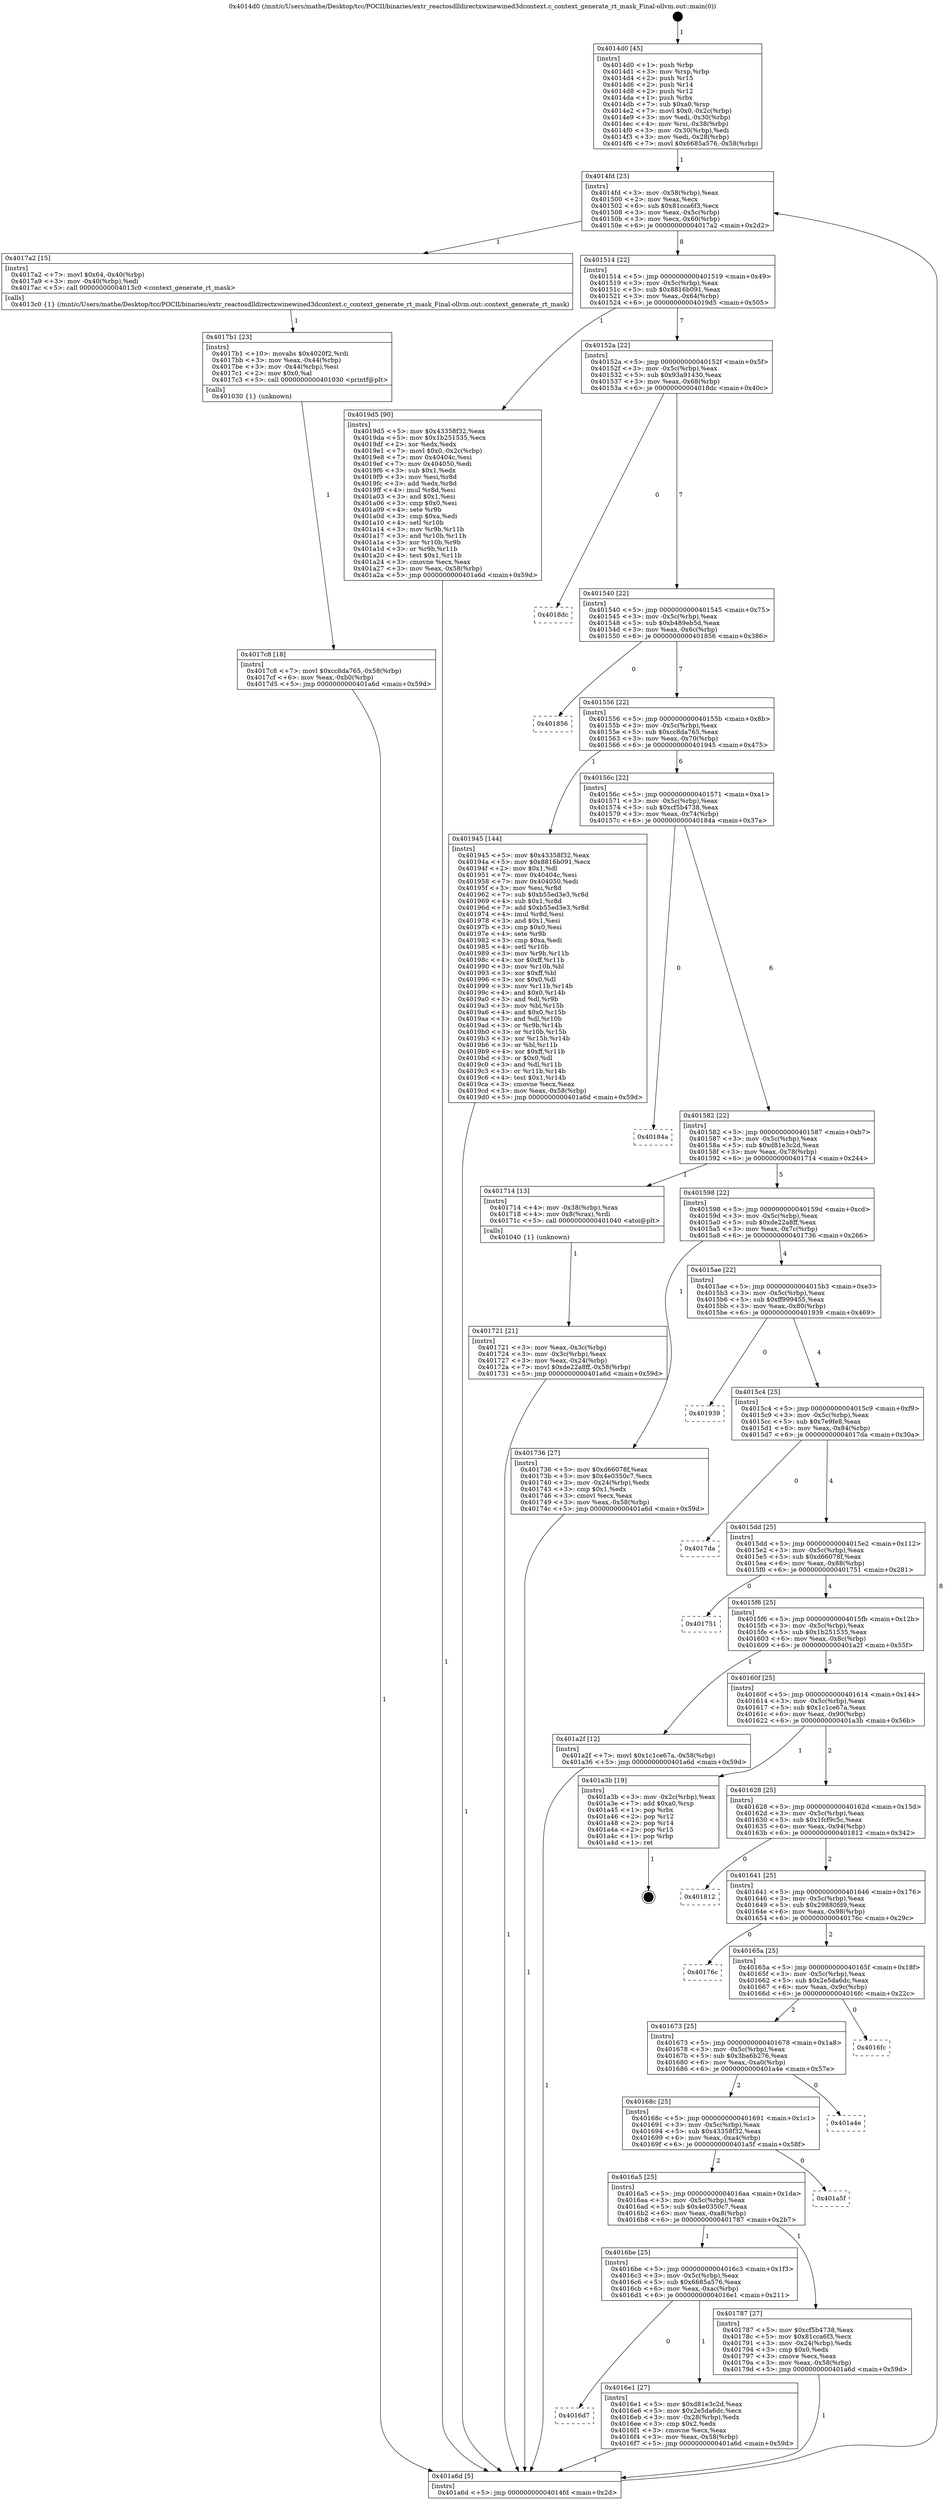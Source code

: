 digraph "0x4014d0" {
  label = "0x4014d0 (/mnt/c/Users/mathe/Desktop/tcc/POCII/binaries/extr_reactosdlldirectxwinewined3dcontext.c_context_generate_rt_mask_Final-ollvm.out::main(0))"
  labelloc = "t"
  node[shape=record]

  Entry [label="",width=0.3,height=0.3,shape=circle,fillcolor=black,style=filled]
  "0x4014fd" [label="{
     0x4014fd [23]\l
     | [instrs]\l
     &nbsp;&nbsp;0x4014fd \<+3\>: mov -0x58(%rbp),%eax\l
     &nbsp;&nbsp;0x401500 \<+2\>: mov %eax,%ecx\l
     &nbsp;&nbsp;0x401502 \<+6\>: sub $0x81cca6f3,%ecx\l
     &nbsp;&nbsp;0x401508 \<+3\>: mov %eax,-0x5c(%rbp)\l
     &nbsp;&nbsp;0x40150b \<+3\>: mov %ecx,-0x60(%rbp)\l
     &nbsp;&nbsp;0x40150e \<+6\>: je 00000000004017a2 \<main+0x2d2\>\l
  }"]
  "0x4017a2" [label="{
     0x4017a2 [15]\l
     | [instrs]\l
     &nbsp;&nbsp;0x4017a2 \<+7\>: movl $0x64,-0x40(%rbp)\l
     &nbsp;&nbsp;0x4017a9 \<+3\>: mov -0x40(%rbp),%edi\l
     &nbsp;&nbsp;0x4017ac \<+5\>: call 00000000004013c0 \<context_generate_rt_mask\>\l
     | [calls]\l
     &nbsp;&nbsp;0x4013c0 \{1\} (/mnt/c/Users/mathe/Desktop/tcc/POCII/binaries/extr_reactosdlldirectxwinewined3dcontext.c_context_generate_rt_mask_Final-ollvm.out::context_generate_rt_mask)\l
  }"]
  "0x401514" [label="{
     0x401514 [22]\l
     | [instrs]\l
     &nbsp;&nbsp;0x401514 \<+5\>: jmp 0000000000401519 \<main+0x49\>\l
     &nbsp;&nbsp;0x401519 \<+3\>: mov -0x5c(%rbp),%eax\l
     &nbsp;&nbsp;0x40151c \<+5\>: sub $0x8816b091,%eax\l
     &nbsp;&nbsp;0x401521 \<+3\>: mov %eax,-0x64(%rbp)\l
     &nbsp;&nbsp;0x401524 \<+6\>: je 00000000004019d5 \<main+0x505\>\l
  }"]
  Exit [label="",width=0.3,height=0.3,shape=circle,fillcolor=black,style=filled,peripheries=2]
  "0x4019d5" [label="{
     0x4019d5 [90]\l
     | [instrs]\l
     &nbsp;&nbsp;0x4019d5 \<+5\>: mov $0x43358f32,%eax\l
     &nbsp;&nbsp;0x4019da \<+5\>: mov $0x1b251535,%ecx\l
     &nbsp;&nbsp;0x4019df \<+2\>: xor %edx,%edx\l
     &nbsp;&nbsp;0x4019e1 \<+7\>: movl $0x0,-0x2c(%rbp)\l
     &nbsp;&nbsp;0x4019e8 \<+7\>: mov 0x40404c,%esi\l
     &nbsp;&nbsp;0x4019ef \<+7\>: mov 0x404050,%edi\l
     &nbsp;&nbsp;0x4019f6 \<+3\>: sub $0x1,%edx\l
     &nbsp;&nbsp;0x4019f9 \<+3\>: mov %esi,%r8d\l
     &nbsp;&nbsp;0x4019fc \<+3\>: add %edx,%r8d\l
     &nbsp;&nbsp;0x4019ff \<+4\>: imul %r8d,%esi\l
     &nbsp;&nbsp;0x401a03 \<+3\>: and $0x1,%esi\l
     &nbsp;&nbsp;0x401a06 \<+3\>: cmp $0x0,%esi\l
     &nbsp;&nbsp;0x401a09 \<+4\>: sete %r9b\l
     &nbsp;&nbsp;0x401a0d \<+3\>: cmp $0xa,%edi\l
     &nbsp;&nbsp;0x401a10 \<+4\>: setl %r10b\l
     &nbsp;&nbsp;0x401a14 \<+3\>: mov %r9b,%r11b\l
     &nbsp;&nbsp;0x401a17 \<+3\>: and %r10b,%r11b\l
     &nbsp;&nbsp;0x401a1a \<+3\>: xor %r10b,%r9b\l
     &nbsp;&nbsp;0x401a1d \<+3\>: or %r9b,%r11b\l
     &nbsp;&nbsp;0x401a20 \<+4\>: test $0x1,%r11b\l
     &nbsp;&nbsp;0x401a24 \<+3\>: cmovne %ecx,%eax\l
     &nbsp;&nbsp;0x401a27 \<+3\>: mov %eax,-0x58(%rbp)\l
     &nbsp;&nbsp;0x401a2a \<+5\>: jmp 0000000000401a6d \<main+0x59d\>\l
  }"]
  "0x40152a" [label="{
     0x40152a [22]\l
     | [instrs]\l
     &nbsp;&nbsp;0x40152a \<+5\>: jmp 000000000040152f \<main+0x5f\>\l
     &nbsp;&nbsp;0x40152f \<+3\>: mov -0x5c(%rbp),%eax\l
     &nbsp;&nbsp;0x401532 \<+5\>: sub $0x93a91430,%eax\l
     &nbsp;&nbsp;0x401537 \<+3\>: mov %eax,-0x68(%rbp)\l
     &nbsp;&nbsp;0x40153a \<+6\>: je 00000000004018dc \<main+0x40c\>\l
  }"]
  "0x4017c8" [label="{
     0x4017c8 [18]\l
     | [instrs]\l
     &nbsp;&nbsp;0x4017c8 \<+7\>: movl $0xcc8da765,-0x58(%rbp)\l
     &nbsp;&nbsp;0x4017cf \<+6\>: mov %eax,-0xb0(%rbp)\l
     &nbsp;&nbsp;0x4017d5 \<+5\>: jmp 0000000000401a6d \<main+0x59d\>\l
  }"]
  "0x4018dc" [label="{
     0x4018dc\l
  }", style=dashed]
  "0x401540" [label="{
     0x401540 [22]\l
     | [instrs]\l
     &nbsp;&nbsp;0x401540 \<+5\>: jmp 0000000000401545 \<main+0x75\>\l
     &nbsp;&nbsp;0x401545 \<+3\>: mov -0x5c(%rbp),%eax\l
     &nbsp;&nbsp;0x401548 \<+5\>: sub $0xb489eb5d,%eax\l
     &nbsp;&nbsp;0x40154d \<+3\>: mov %eax,-0x6c(%rbp)\l
     &nbsp;&nbsp;0x401550 \<+6\>: je 0000000000401856 \<main+0x386\>\l
  }"]
  "0x4017b1" [label="{
     0x4017b1 [23]\l
     | [instrs]\l
     &nbsp;&nbsp;0x4017b1 \<+10\>: movabs $0x4020f2,%rdi\l
     &nbsp;&nbsp;0x4017bb \<+3\>: mov %eax,-0x44(%rbp)\l
     &nbsp;&nbsp;0x4017be \<+3\>: mov -0x44(%rbp),%esi\l
     &nbsp;&nbsp;0x4017c1 \<+2\>: mov $0x0,%al\l
     &nbsp;&nbsp;0x4017c3 \<+5\>: call 0000000000401030 \<printf@plt\>\l
     | [calls]\l
     &nbsp;&nbsp;0x401030 \{1\} (unknown)\l
  }"]
  "0x401856" [label="{
     0x401856\l
  }", style=dashed]
  "0x401556" [label="{
     0x401556 [22]\l
     | [instrs]\l
     &nbsp;&nbsp;0x401556 \<+5\>: jmp 000000000040155b \<main+0x8b\>\l
     &nbsp;&nbsp;0x40155b \<+3\>: mov -0x5c(%rbp),%eax\l
     &nbsp;&nbsp;0x40155e \<+5\>: sub $0xcc8da765,%eax\l
     &nbsp;&nbsp;0x401563 \<+3\>: mov %eax,-0x70(%rbp)\l
     &nbsp;&nbsp;0x401566 \<+6\>: je 0000000000401945 \<main+0x475\>\l
  }"]
  "0x401721" [label="{
     0x401721 [21]\l
     | [instrs]\l
     &nbsp;&nbsp;0x401721 \<+3\>: mov %eax,-0x3c(%rbp)\l
     &nbsp;&nbsp;0x401724 \<+3\>: mov -0x3c(%rbp),%eax\l
     &nbsp;&nbsp;0x401727 \<+3\>: mov %eax,-0x24(%rbp)\l
     &nbsp;&nbsp;0x40172a \<+7\>: movl $0xde22a8ff,-0x58(%rbp)\l
     &nbsp;&nbsp;0x401731 \<+5\>: jmp 0000000000401a6d \<main+0x59d\>\l
  }"]
  "0x401945" [label="{
     0x401945 [144]\l
     | [instrs]\l
     &nbsp;&nbsp;0x401945 \<+5\>: mov $0x43358f32,%eax\l
     &nbsp;&nbsp;0x40194a \<+5\>: mov $0x8816b091,%ecx\l
     &nbsp;&nbsp;0x40194f \<+2\>: mov $0x1,%dl\l
     &nbsp;&nbsp;0x401951 \<+7\>: mov 0x40404c,%esi\l
     &nbsp;&nbsp;0x401958 \<+7\>: mov 0x404050,%edi\l
     &nbsp;&nbsp;0x40195f \<+3\>: mov %esi,%r8d\l
     &nbsp;&nbsp;0x401962 \<+7\>: sub $0xb55ed3e3,%r8d\l
     &nbsp;&nbsp;0x401969 \<+4\>: sub $0x1,%r8d\l
     &nbsp;&nbsp;0x40196d \<+7\>: add $0xb55ed3e3,%r8d\l
     &nbsp;&nbsp;0x401974 \<+4\>: imul %r8d,%esi\l
     &nbsp;&nbsp;0x401978 \<+3\>: and $0x1,%esi\l
     &nbsp;&nbsp;0x40197b \<+3\>: cmp $0x0,%esi\l
     &nbsp;&nbsp;0x40197e \<+4\>: sete %r9b\l
     &nbsp;&nbsp;0x401982 \<+3\>: cmp $0xa,%edi\l
     &nbsp;&nbsp;0x401985 \<+4\>: setl %r10b\l
     &nbsp;&nbsp;0x401989 \<+3\>: mov %r9b,%r11b\l
     &nbsp;&nbsp;0x40198c \<+4\>: xor $0xff,%r11b\l
     &nbsp;&nbsp;0x401990 \<+3\>: mov %r10b,%bl\l
     &nbsp;&nbsp;0x401993 \<+3\>: xor $0xff,%bl\l
     &nbsp;&nbsp;0x401996 \<+3\>: xor $0x0,%dl\l
     &nbsp;&nbsp;0x401999 \<+3\>: mov %r11b,%r14b\l
     &nbsp;&nbsp;0x40199c \<+4\>: and $0x0,%r14b\l
     &nbsp;&nbsp;0x4019a0 \<+3\>: and %dl,%r9b\l
     &nbsp;&nbsp;0x4019a3 \<+3\>: mov %bl,%r15b\l
     &nbsp;&nbsp;0x4019a6 \<+4\>: and $0x0,%r15b\l
     &nbsp;&nbsp;0x4019aa \<+3\>: and %dl,%r10b\l
     &nbsp;&nbsp;0x4019ad \<+3\>: or %r9b,%r14b\l
     &nbsp;&nbsp;0x4019b0 \<+3\>: or %r10b,%r15b\l
     &nbsp;&nbsp;0x4019b3 \<+3\>: xor %r15b,%r14b\l
     &nbsp;&nbsp;0x4019b6 \<+3\>: or %bl,%r11b\l
     &nbsp;&nbsp;0x4019b9 \<+4\>: xor $0xff,%r11b\l
     &nbsp;&nbsp;0x4019bd \<+3\>: or $0x0,%dl\l
     &nbsp;&nbsp;0x4019c0 \<+3\>: and %dl,%r11b\l
     &nbsp;&nbsp;0x4019c3 \<+3\>: or %r11b,%r14b\l
     &nbsp;&nbsp;0x4019c6 \<+4\>: test $0x1,%r14b\l
     &nbsp;&nbsp;0x4019ca \<+3\>: cmovne %ecx,%eax\l
     &nbsp;&nbsp;0x4019cd \<+3\>: mov %eax,-0x58(%rbp)\l
     &nbsp;&nbsp;0x4019d0 \<+5\>: jmp 0000000000401a6d \<main+0x59d\>\l
  }"]
  "0x40156c" [label="{
     0x40156c [22]\l
     | [instrs]\l
     &nbsp;&nbsp;0x40156c \<+5\>: jmp 0000000000401571 \<main+0xa1\>\l
     &nbsp;&nbsp;0x401571 \<+3\>: mov -0x5c(%rbp),%eax\l
     &nbsp;&nbsp;0x401574 \<+5\>: sub $0xcf5b4738,%eax\l
     &nbsp;&nbsp;0x401579 \<+3\>: mov %eax,-0x74(%rbp)\l
     &nbsp;&nbsp;0x40157c \<+6\>: je 000000000040184a \<main+0x37a\>\l
  }"]
  "0x4014d0" [label="{
     0x4014d0 [45]\l
     | [instrs]\l
     &nbsp;&nbsp;0x4014d0 \<+1\>: push %rbp\l
     &nbsp;&nbsp;0x4014d1 \<+3\>: mov %rsp,%rbp\l
     &nbsp;&nbsp;0x4014d4 \<+2\>: push %r15\l
     &nbsp;&nbsp;0x4014d6 \<+2\>: push %r14\l
     &nbsp;&nbsp;0x4014d8 \<+2\>: push %r12\l
     &nbsp;&nbsp;0x4014da \<+1\>: push %rbx\l
     &nbsp;&nbsp;0x4014db \<+7\>: sub $0xa0,%rsp\l
     &nbsp;&nbsp;0x4014e2 \<+7\>: movl $0x0,-0x2c(%rbp)\l
     &nbsp;&nbsp;0x4014e9 \<+3\>: mov %edi,-0x30(%rbp)\l
     &nbsp;&nbsp;0x4014ec \<+4\>: mov %rsi,-0x38(%rbp)\l
     &nbsp;&nbsp;0x4014f0 \<+3\>: mov -0x30(%rbp),%edi\l
     &nbsp;&nbsp;0x4014f3 \<+3\>: mov %edi,-0x28(%rbp)\l
     &nbsp;&nbsp;0x4014f6 \<+7\>: movl $0x6685a576,-0x58(%rbp)\l
  }"]
  "0x40184a" [label="{
     0x40184a\l
  }", style=dashed]
  "0x401582" [label="{
     0x401582 [22]\l
     | [instrs]\l
     &nbsp;&nbsp;0x401582 \<+5\>: jmp 0000000000401587 \<main+0xb7\>\l
     &nbsp;&nbsp;0x401587 \<+3\>: mov -0x5c(%rbp),%eax\l
     &nbsp;&nbsp;0x40158a \<+5\>: sub $0xd81e3c2d,%eax\l
     &nbsp;&nbsp;0x40158f \<+3\>: mov %eax,-0x78(%rbp)\l
     &nbsp;&nbsp;0x401592 \<+6\>: je 0000000000401714 \<main+0x244\>\l
  }"]
  "0x401a6d" [label="{
     0x401a6d [5]\l
     | [instrs]\l
     &nbsp;&nbsp;0x401a6d \<+5\>: jmp 00000000004014fd \<main+0x2d\>\l
  }"]
  "0x401714" [label="{
     0x401714 [13]\l
     | [instrs]\l
     &nbsp;&nbsp;0x401714 \<+4\>: mov -0x38(%rbp),%rax\l
     &nbsp;&nbsp;0x401718 \<+4\>: mov 0x8(%rax),%rdi\l
     &nbsp;&nbsp;0x40171c \<+5\>: call 0000000000401040 \<atoi@plt\>\l
     | [calls]\l
     &nbsp;&nbsp;0x401040 \{1\} (unknown)\l
  }"]
  "0x401598" [label="{
     0x401598 [22]\l
     | [instrs]\l
     &nbsp;&nbsp;0x401598 \<+5\>: jmp 000000000040159d \<main+0xcd\>\l
     &nbsp;&nbsp;0x40159d \<+3\>: mov -0x5c(%rbp),%eax\l
     &nbsp;&nbsp;0x4015a0 \<+5\>: sub $0xde22a8ff,%eax\l
     &nbsp;&nbsp;0x4015a5 \<+3\>: mov %eax,-0x7c(%rbp)\l
     &nbsp;&nbsp;0x4015a8 \<+6\>: je 0000000000401736 \<main+0x266\>\l
  }"]
  "0x4016d7" [label="{
     0x4016d7\l
  }", style=dashed]
  "0x401736" [label="{
     0x401736 [27]\l
     | [instrs]\l
     &nbsp;&nbsp;0x401736 \<+5\>: mov $0xd66078f,%eax\l
     &nbsp;&nbsp;0x40173b \<+5\>: mov $0x4e0350c7,%ecx\l
     &nbsp;&nbsp;0x401740 \<+3\>: mov -0x24(%rbp),%edx\l
     &nbsp;&nbsp;0x401743 \<+3\>: cmp $0x1,%edx\l
     &nbsp;&nbsp;0x401746 \<+3\>: cmovl %ecx,%eax\l
     &nbsp;&nbsp;0x401749 \<+3\>: mov %eax,-0x58(%rbp)\l
     &nbsp;&nbsp;0x40174c \<+5\>: jmp 0000000000401a6d \<main+0x59d\>\l
  }"]
  "0x4015ae" [label="{
     0x4015ae [22]\l
     | [instrs]\l
     &nbsp;&nbsp;0x4015ae \<+5\>: jmp 00000000004015b3 \<main+0xe3\>\l
     &nbsp;&nbsp;0x4015b3 \<+3\>: mov -0x5c(%rbp),%eax\l
     &nbsp;&nbsp;0x4015b6 \<+5\>: sub $0xff999455,%eax\l
     &nbsp;&nbsp;0x4015bb \<+3\>: mov %eax,-0x80(%rbp)\l
     &nbsp;&nbsp;0x4015be \<+6\>: je 0000000000401939 \<main+0x469\>\l
  }"]
  "0x4016e1" [label="{
     0x4016e1 [27]\l
     | [instrs]\l
     &nbsp;&nbsp;0x4016e1 \<+5\>: mov $0xd81e3c2d,%eax\l
     &nbsp;&nbsp;0x4016e6 \<+5\>: mov $0x2e5da6dc,%ecx\l
     &nbsp;&nbsp;0x4016eb \<+3\>: mov -0x28(%rbp),%edx\l
     &nbsp;&nbsp;0x4016ee \<+3\>: cmp $0x2,%edx\l
     &nbsp;&nbsp;0x4016f1 \<+3\>: cmovne %ecx,%eax\l
     &nbsp;&nbsp;0x4016f4 \<+3\>: mov %eax,-0x58(%rbp)\l
     &nbsp;&nbsp;0x4016f7 \<+5\>: jmp 0000000000401a6d \<main+0x59d\>\l
  }"]
  "0x401939" [label="{
     0x401939\l
  }", style=dashed]
  "0x4015c4" [label="{
     0x4015c4 [25]\l
     | [instrs]\l
     &nbsp;&nbsp;0x4015c4 \<+5\>: jmp 00000000004015c9 \<main+0xf9\>\l
     &nbsp;&nbsp;0x4015c9 \<+3\>: mov -0x5c(%rbp),%eax\l
     &nbsp;&nbsp;0x4015cc \<+5\>: sub $0x7e9fe8,%eax\l
     &nbsp;&nbsp;0x4015d1 \<+6\>: mov %eax,-0x84(%rbp)\l
     &nbsp;&nbsp;0x4015d7 \<+6\>: je 00000000004017da \<main+0x30a\>\l
  }"]
  "0x4016be" [label="{
     0x4016be [25]\l
     | [instrs]\l
     &nbsp;&nbsp;0x4016be \<+5\>: jmp 00000000004016c3 \<main+0x1f3\>\l
     &nbsp;&nbsp;0x4016c3 \<+3\>: mov -0x5c(%rbp),%eax\l
     &nbsp;&nbsp;0x4016c6 \<+5\>: sub $0x6685a576,%eax\l
     &nbsp;&nbsp;0x4016cb \<+6\>: mov %eax,-0xac(%rbp)\l
     &nbsp;&nbsp;0x4016d1 \<+6\>: je 00000000004016e1 \<main+0x211\>\l
  }"]
  "0x4017da" [label="{
     0x4017da\l
  }", style=dashed]
  "0x4015dd" [label="{
     0x4015dd [25]\l
     | [instrs]\l
     &nbsp;&nbsp;0x4015dd \<+5\>: jmp 00000000004015e2 \<main+0x112\>\l
     &nbsp;&nbsp;0x4015e2 \<+3\>: mov -0x5c(%rbp),%eax\l
     &nbsp;&nbsp;0x4015e5 \<+5\>: sub $0xd66078f,%eax\l
     &nbsp;&nbsp;0x4015ea \<+6\>: mov %eax,-0x88(%rbp)\l
     &nbsp;&nbsp;0x4015f0 \<+6\>: je 0000000000401751 \<main+0x281\>\l
  }"]
  "0x401787" [label="{
     0x401787 [27]\l
     | [instrs]\l
     &nbsp;&nbsp;0x401787 \<+5\>: mov $0xcf5b4738,%eax\l
     &nbsp;&nbsp;0x40178c \<+5\>: mov $0x81cca6f3,%ecx\l
     &nbsp;&nbsp;0x401791 \<+3\>: mov -0x24(%rbp),%edx\l
     &nbsp;&nbsp;0x401794 \<+3\>: cmp $0x0,%edx\l
     &nbsp;&nbsp;0x401797 \<+3\>: cmove %ecx,%eax\l
     &nbsp;&nbsp;0x40179a \<+3\>: mov %eax,-0x58(%rbp)\l
     &nbsp;&nbsp;0x40179d \<+5\>: jmp 0000000000401a6d \<main+0x59d\>\l
  }"]
  "0x401751" [label="{
     0x401751\l
  }", style=dashed]
  "0x4015f6" [label="{
     0x4015f6 [25]\l
     | [instrs]\l
     &nbsp;&nbsp;0x4015f6 \<+5\>: jmp 00000000004015fb \<main+0x12b\>\l
     &nbsp;&nbsp;0x4015fb \<+3\>: mov -0x5c(%rbp),%eax\l
     &nbsp;&nbsp;0x4015fe \<+5\>: sub $0x1b251535,%eax\l
     &nbsp;&nbsp;0x401603 \<+6\>: mov %eax,-0x8c(%rbp)\l
     &nbsp;&nbsp;0x401609 \<+6\>: je 0000000000401a2f \<main+0x55f\>\l
  }"]
  "0x4016a5" [label="{
     0x4016a5 [25]\l
     | [instrs]\l
     &nbsp;&nbsp;0x4016a5 \<+5\>: jmp 00000000004016aa \<main+0x1da\>\l
     &nbsp;&nbsp;0x4016aa \<+3\>: mov -0x5c(%rbp),%eax\l
     &nbsp;&nbsp;0x4016ad \<+5\>: sub $0x4e0350c7,%eax\l
     &nbsp;&nbsp;0x4016b2 \<+6\>: mov %eax,-0xa8(%rbp)\l
     &nbsp;&nbsp;0x4016b8 \<+6\>: je 0000000000401787 \<main+0x2b7\>\l
  }"]
  "0x401a2f" [label="{
     0x401a2f [12]\l
     | [instrs]\l
     &nbsp;&nbsp;0x401a2f \<+7\>: movl $0x1c1ce67a,-0x58(%rbp)\l
     &nbsp;&nbsp;0x401a36 \<+5\>: jmp 0000000000401a6d \<main+0x59d\>\l
  }"]
  "0x40160f" [label="{
     0x40160f [25]\l
     | [instrs]\l
     &nbsp;&nbsp;0x40160f \<+5\>: jmp 0000000000401614 \<main+0x144\>\l
     &nbsp;&nbsp;0x401614 \<+3\>: mov -0x5c(%rbp),%eax\l
     &nbsp;&nbsp;0x401617 \<+5\>: sub $0x1c1ce67a,%eax\l
     &nbsp;&nbsp;0x40161c \<+6\>: mov %eax,-0x90(%rbp)\l
     &nbsp;&nbsp;0x401622 \<+6\>: je 0000000000401a3b \<main+0x56b\>\l
  }"]
  "0x401a5f" [label="{
     0x401a5f\l
  }", style=dashed]
  "0x401a3b" [label="{
     0x401a3b [19]\l
     | [instrs]\l
     &nbsp;&nbsp;0x401a3b \<+3\>: mov -0x2c(%rbp),%eax\l
     &nbsp;&nbsp;0x401a3e \<+7\>: add $0xa0,%rsp\l
     &nbsp;&nbsp;0x401a45 \<+1\>: pop %rbx\l
     &nbsp;&nbsp;0x401a46 \<+2\>: pop %r12\l
     &nbsp;&nbsp;0x401a48 \<+2\>: pop %r14\l
     &nbsp;&nbsp;0x401a4a \<+2\>: pop %r15\l
     &nbsp;&nbsp;0x401a4c \<+1\>: pop %rbp\l
     &nbsp;&nbsp;0x401a4d \<+1\>: ret\l
  }"]
  "0x401628" [label="{
     0x401628 [25]\l
     | [instrs]\l
     &nbsp;&nbsp;0x401628 \<+5\>: jmp 000000000040162d \<main+0x15d\>\l
     &nbsp;&nbsp;0x40162d \<+3\>: mov -0x5c(%rbp),%eax\l
     &nbsp;&nbsp;0x401630 \<+5\>: sub $0x1fcf9c5c,%eax\l
     &nbsp;&nbsp;0x401635 \<+6\>: mov %eax,-0x94(%rbp)\l
     &nbsp;&nbsp;0x40163b \<+6\>: je 0000000000401812 \<main+0x342\>\l
  }"]
  "0x40168c" [label="{
     0x40168c [25]\l
     | [instrs]\l
     &nbsp;&nbsp;0x40168c \<+5\>: jmp 0000000000401691 \<main+0x1c1\>\l
     &nbsp;&nbsp;0x401691 \<+3\>: mov -0x5c(%rbp),%eax\l
     &nbsp;&nbsp;0x401694 \<+5\>: sub $0x43358f32,%eax\l
     &nbsp;&nbsp;0x401699 \<+6\>: mov %eax,-0xa4(%rbp)\l
     &nbsp;&nbsp;0x40169f \<+6\>: je 0000000000401a5f \<main+0x58f\>\l
  }"]
  "0x401812" [label="{
     0x401812\l
  }", style=dashed]
  "0x401641" [label="{
     0x401641 [25]\l
     | [instrs]\l
     &nbsp;&nbsp;0x401641 \<+5\>: jmp 0000000000401646 \<main+0x176\>\l
     &nbsp;&nbsp;0x401646 \<+3\>: mov -0x5c(%rbp),%eax\l
     &nbsp;&nbsp;0x401649 \<+5\>: sub $0x29880fd9,%eax\l
     &nbsp;&nbsp;0x40164e \<+6\>: mov %eax,-0x98(%rbp)\l
     &nbsp;&nbsp;0x401654 \<+6\>: je 000000000040176c \<main+0x29c\>\l
  }"]
  "0x401a4e" [label="{
     0x401a4e\l
  }", style=dashed]
  "0x40176c" [label="{
     0x40176c\l
  }", style=dashed]
  "0x40165a" [label="{
     0x40165a [25]\l
     | [instrs]\l
     &nbsp;&nbsp;0x40165a \<+5\>: jmp 000000000040165f \<main+0x18f\>\l
     &nbsp;&nbsp;0x40165f \<+3\>: mov -0x5c(%rbp),%eax\l
     &nbsp;&nbsp;0x401662 \<+5\>: sub $0x2e5da6dc,%eax\l
     &nbsp;&nbsp;0x401667 \<+6\>: mov %eax,-0x9c(%rbp)\l
     &nbsp;&nbsp;0x40166d \<+6\>: je 00000000004016fc \<main+0x22c\>\l
  }"]
  "0x401673" [label="{
     0x401673 [25]\l
     | [instrs]\l
     &nbsp;&nbsp;0x401673 \<+5\>: jmp 0000000000401678 \<main+0x1a8\>\l
     &nbsp;&nbsp;0x401678 \<+3\>: mov -0x5c(%rbp),%eax\l
     &nbsp;&nbsp;0x40167b \<+5\>: sub $0x3ba6b276,%eax\l
     &nbsp;&nbsp;0x401680 \<+6\>: mov %eax,-0xa0(%rbp)\l
     &nbsp;&nbsp;0x401686 \<+6\>: je 0000000000401a4e \<main+0x57e\>\l
  }"]
  "0x4016fc" [label="{
     0x4016fc\l
  }", style=dashed]
  Entry -> "0x4014d0" [label=" 1"]
  "0x4014fd" -> "0x4017a2" [label=" 1"]
  "0x4014fd" -> "0x401514" [label=" 8"]
  "0x401a3b" -> Exit [label=" 1"]
  "0x401514" -> "0x4019d5" [label=" 1"]
  "0x401514" -> "0x40152a" [label=" 7"]
  "0x401a2f" -> "0x401a6d" [label=" 1"]
  "0x40152a" -> "0x4018dc" [label=" 0"]
  "0x40152a" -> "0x401540" [label=" 7"]
  "0x4019d5" -> "0x401a6d" [label=" 1"]
  "0x401540" -> "0x401856" [label=" 0"]
  "0x401540" -> "0x401556" [label=" 7"]
  "0x401945" -> "0x401a6d" [label=" 1"]
  "0x401556" -> "0x401945" [label=" 1"]
  "0x401556" -> "0x40156c" [label=" 6"]
  "0x4017c8" -> "0x401a6d" [label=" 1"]
  "0x40156c" -> "0x40184a" [label=" 0"]
  "0x40156c" -> "0x401582" [label=" 6"]
  "0x4017b1" -> "0x4017c8" [label=" 1"]
  "0x401582" -> "0x401714" [label=" 1"]
  "0x401582" -> "0x401598" [label=" 5"]
  "0x4017a2" -> "0x4017b1" [label=" 1"]
  "0x401598" -> "0x401736" [label=" 1"]
  "0x401598" -> "0x4015ae" [label=" 4"]
  "0x401787" -> "0x401a6d" [label=" 1"]
  "0x4015ae" -> "0x401939" [label=" 0"]
  "0x4015ae" -> "0x4015c4" [label=" 4"]
  "0x401736" -> "0x401a6d" [label=" 1"]
  "0x4015c4" -> "0x4017da" [label=" 0"]
  "0x4015c4" -> "0x4015dd" [label=" 4"]
  "0x401714" -> "0x401721" [label=" 1"]
  "0x4015dd" -> "0x401751" [label=" 0"]
  "0x4015dd" -> "0x4015f6" [label=" 4"]
  "0x401a6d" -> "0x4014fd" [label=" 8"]
  "0x4015f6" -> "0x401a2f" [label=" 1"]
  "0x4015f6" -> "0x40160f" [label=" 3"]
  "0x4016e1" -> "0x401a6d" [label=" 1"]
  "0x40160f" -> "0x401a3b" [label=" 1"]
  "0x40160f" -> "0x401628" [label=" 2"]
  "0x4016be" -> "0x4016d7" [label=" 0"]
  "0x401628" -> "0x401812" [label=" 0"]
  "0x401628" -> "0x401641" [label=" 2"]
  "0x401721" -> "0x401a6d" [label=" 1"]
  "0x401641" -> "0x40176c" [label=" 0"]
  "0x401641" -> "0x40165a" [label=" 2"]
  "0x4016a5" -> "0x4016be" [label=" 1"]
  "0x40165a" -> "0x4016fc" [label=" 0"]
  "0x40165a" -> "0x401673" [label=" 2"]
  "0x4016a5" -> "0x401787" [label=" 1"]
  "0x401673" -> "0x401a4e" [label=" 0"]
  "0x401673" -> "0x40168c" [label=" 2"]
  "0x4016be" -> "0x4016e1" [label=" 1"]
  "0x40168c" -> "0x401a5f" [label=" 0"]
  "0x40168c" -> "0x4016a5" [label=" 2"]
  "0x4014d0" -> "0x4014fd" [label=" 1"]
}
